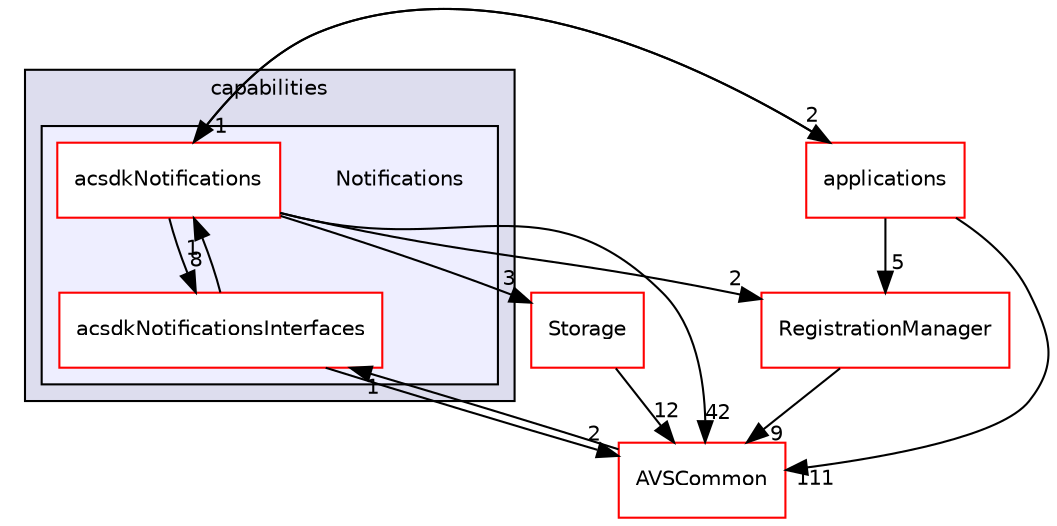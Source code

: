 digraph "/workplace/avs-device-sdk/capabilities/Notifications" {
  compound=true
  node [ fontsize="10", fontname="Helvetica"];
  edge [ labelfontsize="10", labelfontname="Helvetica"];
  subgraph clusterdir_55f1e16e469d547c636a522dac21b8a1 {
    graph [ bgcolor="#ddddee", pencolor="black", label="capabilities" fontname="Helvetica", fontsize="10", URL="dir_55f1e16e469d547c636a522dac21b8a1.html"]
  subgraph clusterdir_1b24651c7570ffe584d16a409aec5522 {
    graph [ bgcolor="#eeeeff", pencolor="black", label="" URL="dir_1b24651c7570ffe584d16a409aec5522.html"];
    dir_1b24651c7570ffe584d16a409aec5522 [shape=plaintext label="Notifications"];
    dir_c561697a2a7f13e0483afc1a192409a3 [shape=box label="acsdkNotifications" color="red" fillcolor="white" style="filled" URL="dir_c561697a2a7f13e0483afc1a192409a3.html"];
    dir_32457a92ec50e6583d325bd5e2d9f88d [shape=box label="acsdkNotificationsInterfaces" color="red" fillcolor="white" style="filled" URL="dir_32457a92ec50e6583d325bd5e2d9f88d.html"];
  }
  }
  dir_a6e4fee11f07c3b70486e88fe92cbbdc [shape=box label="applications" fillcolor="white" style="filled" color="red" URL="dir_a6e4fee11f07c3b70486e88fe92cbbdc.html"];
  dir_d29c5f5a2915d6c5388c9daae4f109c7 [shape=box label="Storage" fillcolor="white" style="filled" color="red" URL="dir_d29c5f5a2915d6c5388c9daae4f109c7.html"];
  dir_13e65effb2bde530b17b3d5eefcd0266 [shape=box label="AVSCommon" fillcolor="white" style="filled" color="red" URL="dir_13e65effb2bde530b17b3d5eefcd0266.html"];
  dir_b14333b5607b47fe7356eaa790107bd3 [shape=box label="RegistrationManager" fillcolor="white" style="filled" color="red" URL="dir_b14333b5607b47fe7356eaa790107bd3.html"];
  dir_c561697a2a7f13e0483afc1a192409a3->dir_a6e4fee11f07c3b70486e88fe92cbbdc [headlabel="2", labeldistance=1.5 headhref="dir_000135_000028.html"];
  dir_c561697a2a7f13e0483afc1a192409a3->dir_d29c5f5a2915d6c5388c9daae4f109c7 [headlabel="3", labeldistance=1.5 headhref="dir_000135_000594.html"];
  dir_c561697a2a7f13e0483afc1a192409a3->dir_13e65effb2bde530b17b3d5eefcd0266 [headlabel="42", labeldistance=1.5 headhref="dir_000135_000017.html"];
  dir_c561697a2a7f13e0483afc1a192409a3->dir_b14333b5607b47fe7356eaa790107bd3 [headlabel="2", labeldistance=1.5 headhref="dir_000135_000524.html"];
  dir_c561697a2a7f13e0483afc1a192409a3->dir_32457a92ec50e6583d325bd5e2d9f88d [headlabel="8", labeldistance=1.5 headhref="dir_000135_000316.html"];
  dir_a6e4fee11f07c3b70486e88fe92cbbdc->dir_c561697a2a7f13e0483afc1a192409a3 [headlabel="1", labeldistance=1.5 headhref="dir_000028_000135.html"];
  dir_a6e4fee11f07c3b70486e88fe92cbbdc->dir_13e65effb2bde530b17b3d5eefcd0266 [headlabel="111", labeldistance=1.5 headhref="dir_000028_000017.html"];
  dir_a6e4fee11f07c3b70486e88fe92cbbdc->dir_b14333b5607b47fe7356eaa790107bd3 [headlabel="5", labeldistance=1.5 headhref="dir_000028_000524.html"];
  dir_d29c5f5a2915d6c5388c9daae4f109c7->dir_13e65effb2bde530b17b3d5eefcd0266 [headlabel="12", labeldistance=1.5 headhref="dir_000594_000017.html"];
  dir_13e65effb2bde530b17b3d5eefcd0266->dir_32457a92ec50e6583d325bd5e2d9f88d [headlabel="1", labeldistance=1.5 headhref="dir_000017_000316.html"];
  dir_b14333b5607b47fe7356eaa790107bd3->dir_13e65effb2bde530b17b3d5eefcd0266 [headlabel="9", labeldistance=1.5 headhref="dir_000524_000017.html"];
  dir_32457a92ec50e6583d325bd5e2d9f88d->dir_c561697a2a7f13e0483afc1a192409a3 [headlabel="1", labeldistance=1.5 headhref="dir_000316_000135.html"];
  dir_32457a92ec50e6583d325bd5e2d9f88d->dir_13e65effb2bde530b17b3d5eefcd0266 [headlabel="2", labeldistance=1.5 headhref="dir_000316_000017.html"];
}
